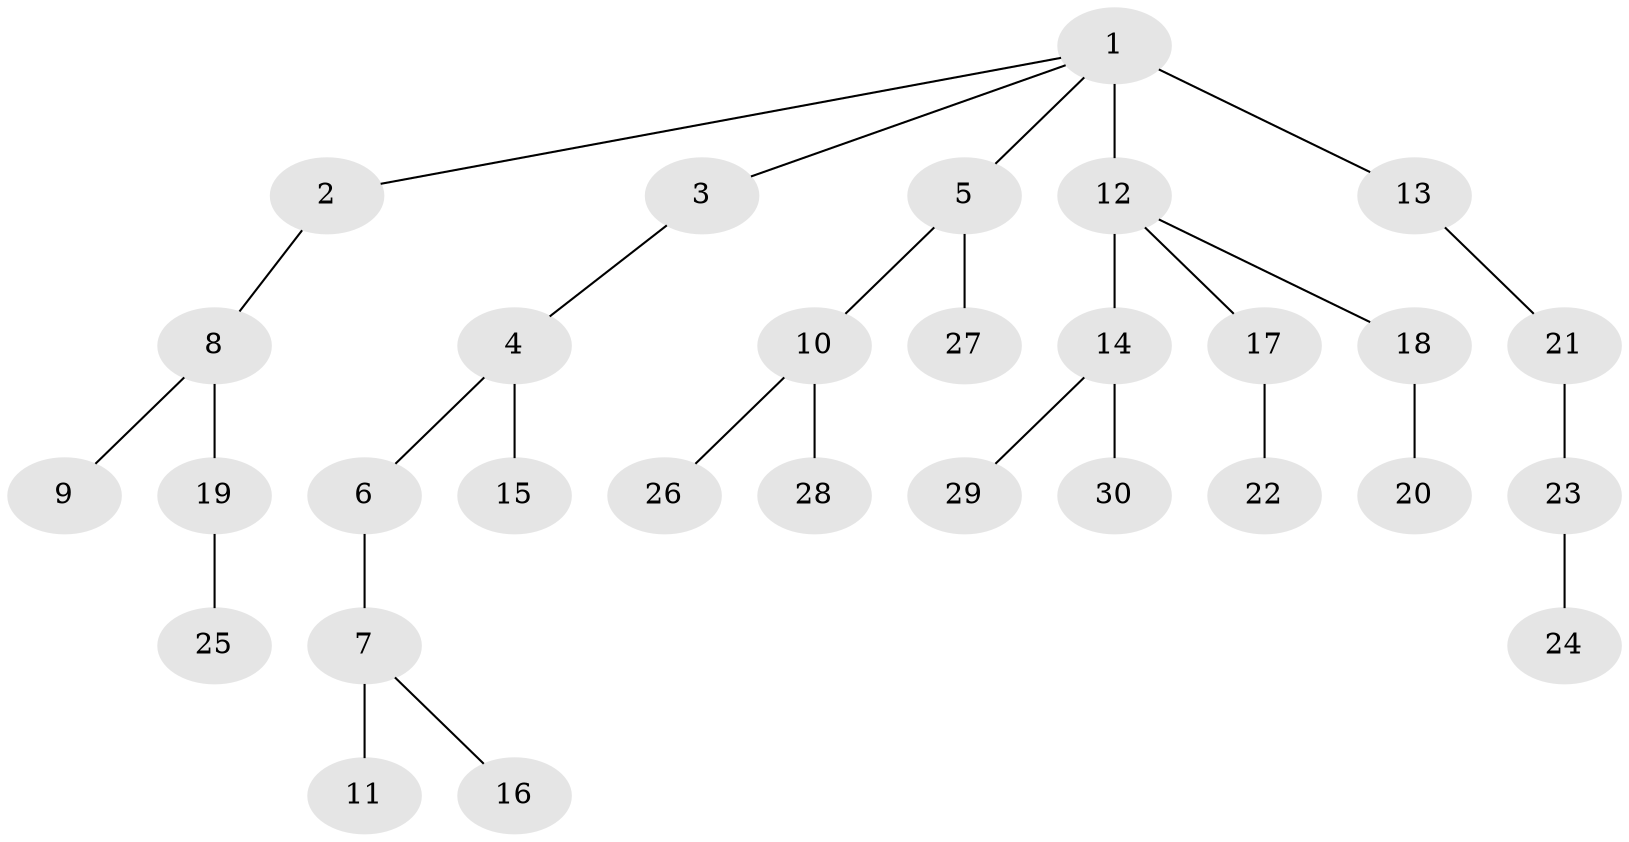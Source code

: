 // original degree distribution, {9: 0.013888888888888888, 3: 0.1527777777777778, 5: 0.041666666666666664, 4: 0.05555555555555555, 1: 0.5138888888888888, 2: 0.2222222222222222}
// Generated by graph-tools (version 1.1) at 2025/51/03/04/25 22:51:47]
// undirected, 30 vertices, 29 edges
graph export_dot {
  node [color=gray90,style=filled];
  1;
  2;
  3;
  4;
  5;
  6;
  7;
  8;
  9;
  10;
  11;
  12;
  13;
  14;
  15;
  16;
  17;
  18;
  19;
  20;
  21;
  22;
  23;
  24;
  25;
  26;
  27;
  28;
  29;
  30;
  1 -- 2 [weight=1.0];
  1 -- 3 [weight=1.0];
  1 -- 5 [weight=1.0];
  1 -- 12 [weight=3.0];
  1 -- 13 [weight=1.0];
  2 -- 8 [weight=1.0];
  3 -- 4 [weight=1.0];
  4 -- 6 [weight=1.0];
  4 -- 15 [weight=1.0];
  5 -- 10 [weight=1.0];
  5 -- 27 [weight=1.0];
  6 -- 7 [weight=1.0];
  7 -- 11 [weight=2.0];
  7 -- 16 [weight=1.0];
  8 -- 9 [weight=1.0];
  8 -- 19 [weight=1.0];
  10 -- 26 [weight=1.0];
  10 -- 28 [weight=1.0];
  12 -- 14 [weight=1.0];
  12 -- 17 [weight=1.0];
  12 -- 18 [weight=1.0];
  13 -- 21 [weight=1.0];
  14 -- 29 [weight=1.0];
  14 -- 30 [weight=1.0];
  17 -- 22 [weight=1.0];
  18 -- 20 [weight=1.0];
  19 -- 25 [weight=1.0];
  21 -- 23 [weight=1.0];
  23 -- 24 [weight=3.0];
}
